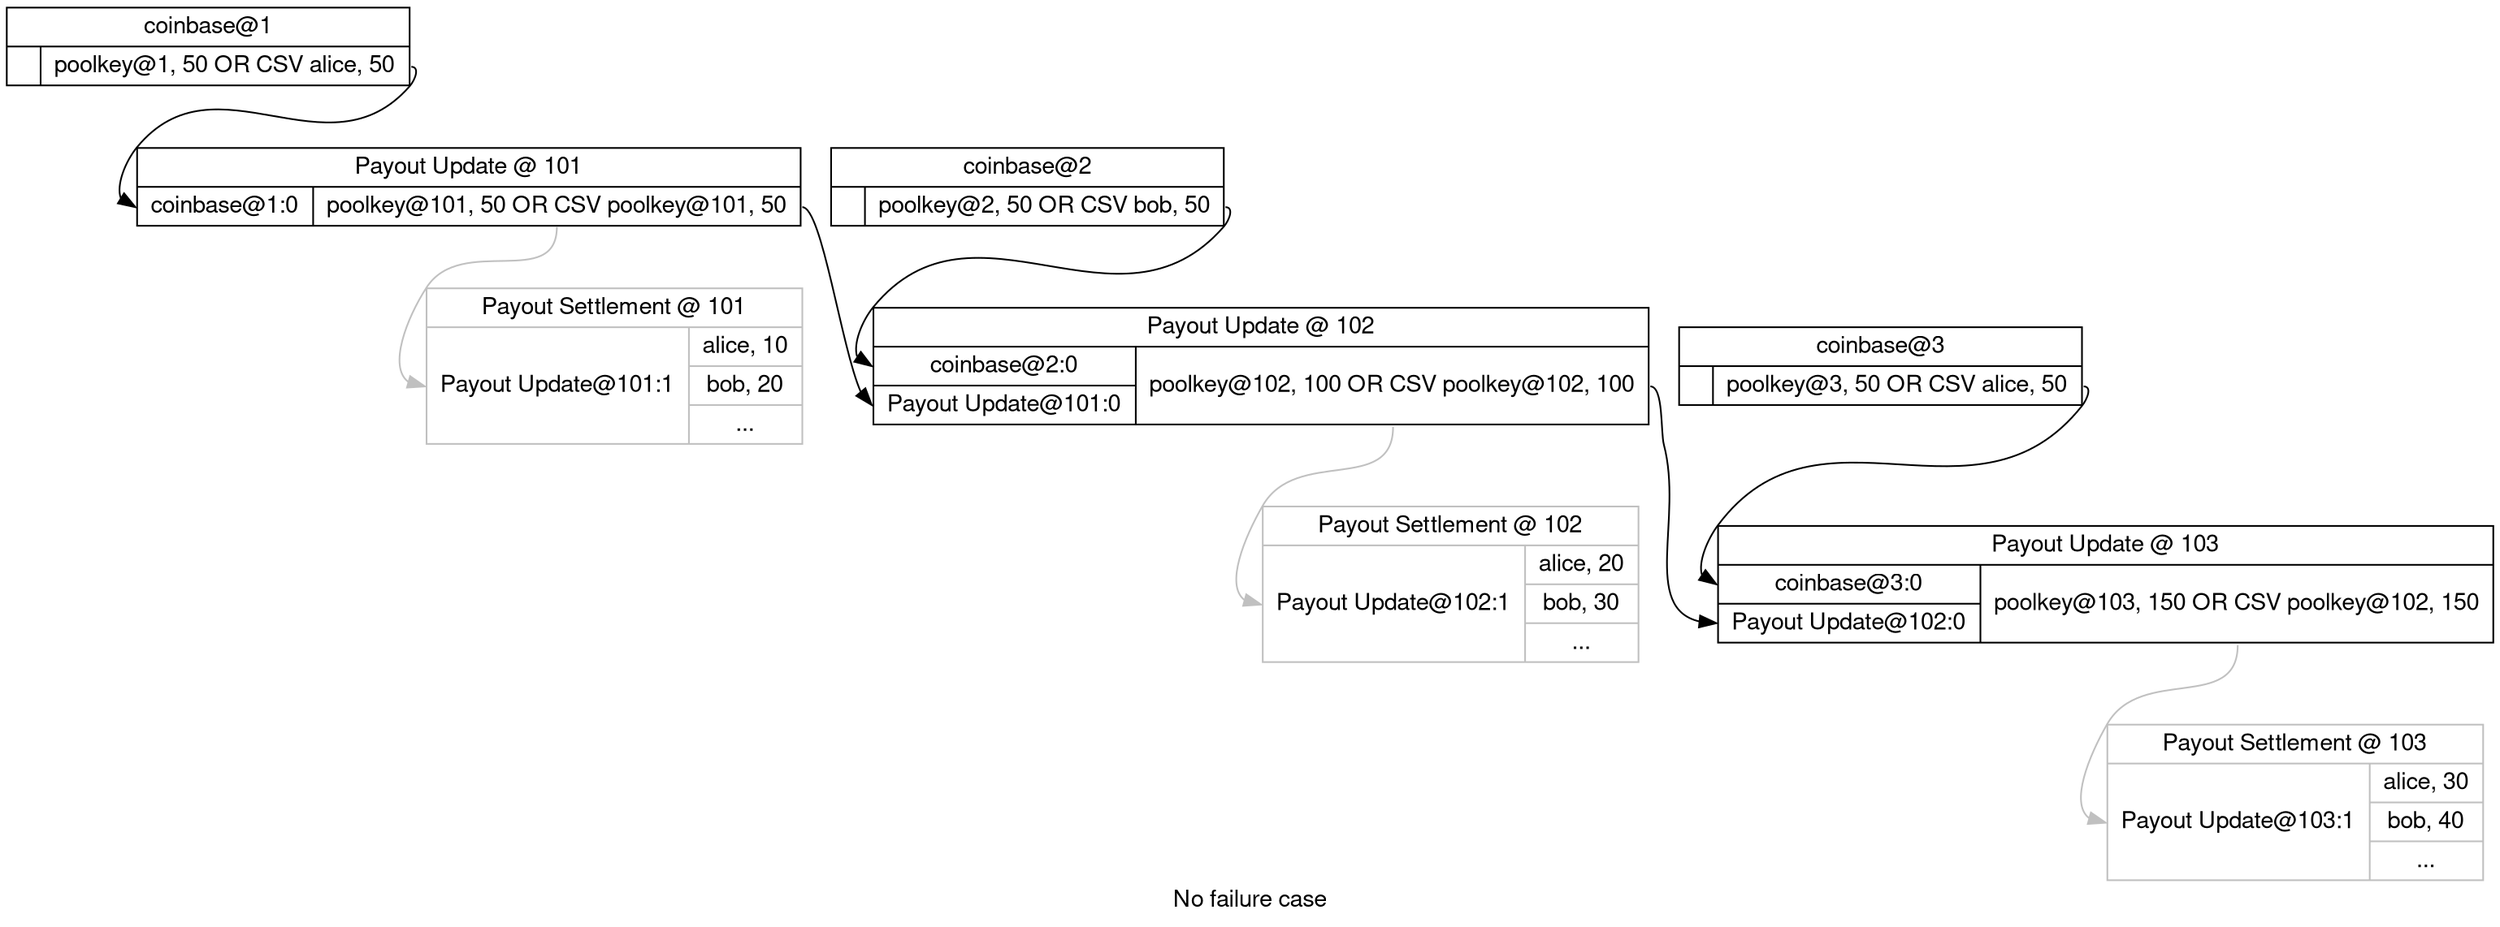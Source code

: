 digraph uhpo {    
    fontname="Helvetica,Arial,sans-serif"
    label="No failure case"
    node [fontname="Helvetica,Arial,sans-serif"]
    edge [fontname="Helvetica,Arial,sans-serif"]    
    node [shape=record];
//    rankdir="LR";

    // subgraph cluster_coinbases {
    // 	label = "coinbases";
    // 	color=white;
	
	cb1 [label="{ coinbase@1 | { | {<o1> poolkey@1, 50 OR CSV alice, 50}}}"];

	cb2 [label="{ coinbase@2 | { | {<o1> poolkey@2, 50 OR CSV bob, 50}}}"];
    
	cb3 [label="{coinbase@3 | { | {<o1> poolkey@3, 50 OR CSV alice, 50}}}"];

    // }

    // subgraph cluster_payout_update {
    // 	label = "payout updates";
    // 	color=white;
	
	payoutupdate1 [label="{Payout Update @ 101 | {{<i1> coinbase@1:0} | { <o1> poolkey@101, 50 OR CSV poolkey@101, 50}}}"];
	payoutsettlement1 [label="{Payout Settlement @ 101 | {{<i1> Payout Update@101:1} | { <o> alice, 10 | bob, 20 | ... }}}" color=grey];
	
	payoutupdate2 [label="{Payout Update @ 102 | {{<i1> coinbase@2:0 | <i2> Payout Update@101:0} | { <o1> poolkey@102, 100 OR CSV poolkey@102, 100}}}"];
	payoutsettlement2 [label="{Payout Settlement @ 102 | {{<i1> Payout Update@102:1} | { <o> alice, 20 | bob, 30 | ... }}}" color=grey];

	payoutupdate3 [label="{Payout Update @ 103 | {{<i1> coinbase@3:0 | <i2> Payout Update@102:0} | { <o1> poolkey@103, 150 OR CSV poolkey@102, 150}}}"];
	payoutsettlement3 [label="{Payout Settlement @ 103 | {{<i1> Payout Update@103:1} | { <o> alice, 30 | bob, 40 | ... }}}" color=grey];
	
    // }
    
    cb1:o1 -> payoutupdate1:i1;
    payoutupdate1:o1 -> payoutsettlement1:i1 [color=grey];
    
    cb2:o1 -> payoutupdate2:i1;
    payoutupdate1:o1 -> payoutupdate2:i2;
    payoutupdate2:o1 -> payoutsettlement2:i1 [color=grey];

    cb3:o1 -> payoutupdate3:i1;
    payoutupdate2:o1 -> payoutupdate3:i2;
    payoutupdate3:o1 -> payoutsettlement3:i1 [color=grey];
}
